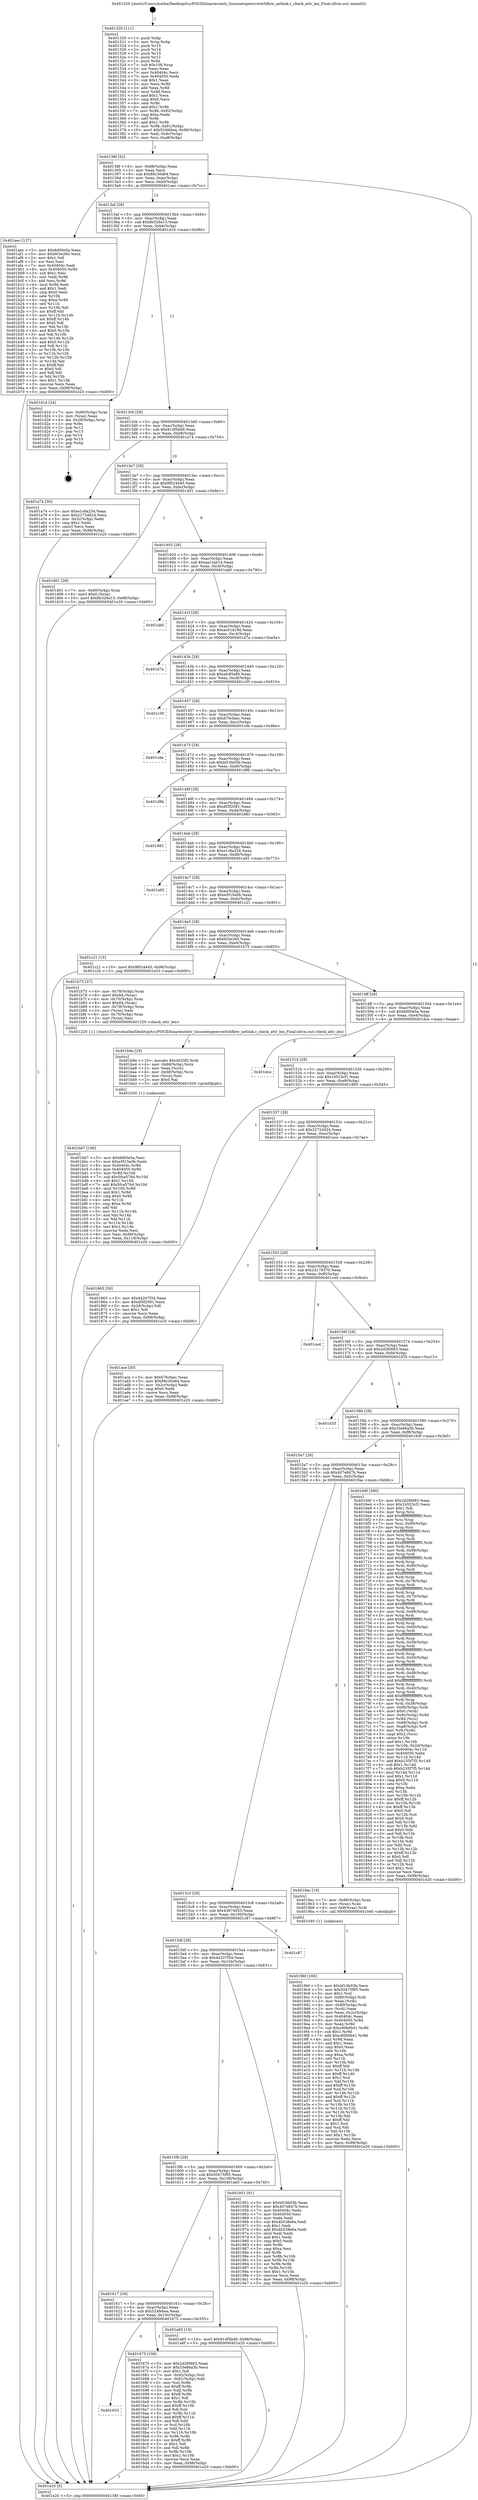 digraph "0x401320" {
  label = "0x401320 (/mnt/c/Users/mathe/Desktop/tcc/POCII/binaries/extr_linuxnetopenvswitchflow_netlink.c_check_attr_len_Final-ollvm.out::main(0))"
  labelloc = "t"
  node[shape=record]

  Entry [label="",width=0.3,height=0.3,shape=circle,fillcolor=black,style=filled]
  "0x40138f" [label="{
     0x40138f [32]\l
     | [instrs]\l
     &nbsp;&nbsp;0x40138f \<+6\>: mov -0x98(%rbp),%eax\l
     &nbsp;&nbsp;0x401395 \<+2\>: mov %eax,%ecx\l
     &nbsp;&nbsp;0x401397 \<+6\>: sub $0x88c30d64,%ecx\l
     &nbsp;&nbsp;0x40139d \<+6\>: mov %eax,-0xac(%rbp)\l
     &nbsp;&nbsp;0x4013a3 \<+6\>: mov %ecx,-0xb0(%rbp)\l
     &nbsp;&nbsp;0x4013a9 \<+6\>: je 0000000000401aec \<main+0x7cc\>\l
  }"]
  "0x401aec" [label="{
     0x401aec [137]\l
     | [instrs]\l
     &nbsp;&nbsp;0x401aec \<+5\>: mov $0x8d00e5a,%eax\l
     &nbsp;&nbsp;0x401af1 \<+5\>: mov $0x603e260,%ecx\l
     &nbsp;&nbsp;0x401af6 \<+2\>: mov $0x1,%dl\l
     &nbsp;&nbsp;0x401af8 \<+2\>: xor %esi,%esi\l
     &nbsp;&nbsp;0x401afa \<+7\>: mov 0x40404c,%edi\l
     &nbsp;&nbsp;0x401b01 \<+8\>: mov 0x404050,%r8d\l
     &nbsp;&nbsp;0x401b09 \<+3\>: sub $0x1,%esi\l
     &nbsp;&nbsp;0x401b0c \<+3\>: mov %edi,%r9d\l
     &nbsp;&nbsp;0x401b0f \<+3\>: add %esi,%r9d\l
     &nbsp;&nbsp;0x401b12 \<+4\>: imul %r9d,%edi\l
     &nbsp;&nbsp;0x401b16 \<+3\>: and $0x1,%edi\l
     &nbsp;&nbsp;0x401b19 \<+3\>: cmp $0x0,%edi\l
     &nbsp;&nbsp;0x401b1c \<+4\>: sete %r10b\l
     &nbsp;&nbsp;0x401b20 \<+4\>: cmp $0xa,%r8d\l
     &nbsp;&nbsp;0x401b24 \<+4\>: setl %r11b\l
     &nbsp;&nbsp;0x401b28 \<+3\>: mov %r10b,%bl\l
     &nbsp;&nbsp;0x401b2b \<+3\>: xor $0xff,%bl\l
     &nbsp;&nbsp;0x401b2e \<+3\>: mov %r11b,%r14b\l
     &nbsp;&nbsp;0x401b31 \<+4\>: xor $0xff,%r14b\l
     &nbsp;&nbsp;0x401b35 \<+3\>: xor $0x0,%dl\l
     &nbsp;&nbsp;0x401b38 \<+3\>: mov %bl,%r15b\l
     &nbsp;&nbsp;0x401b3b \<+4\>: and $0x0,%r15b\l
     &nbsp;&nbsp;0x401b3f \<+3\>: and %dl,%r10b\l
     &nbsp;&nbsp;0x401b42 \<+3\>: mov %r14b,%r12b\l
     &nbsp;&nbsp;0x401b45 \<+4\>: and $0x0,%r12b\l
     &nbsp;&nbsp;0x401b49 \<+3\>: and %dl,%r11b\l
     &nbsp;&nbsp;0x401b4c \<+3\>: or %r10b,%r15b\l
     &nbsp;&nbsp;0x401b4f \<+3\>: or %r11b,%r12b\l
     &nbsp;&nbsp;0x401b52 \<+3\>: xor %r12b,%r15b\l
     &nbsp;&nbsp;0x401b55 \<+3\>: or %r14b,%bl\l
     &nbsp;&nbsp;0x401b58 \<+3\>: xor $0xff,%bl\l
     &nbsp;&nbsp;0x401b5b \<+3\>: or $0x0,%dl\l
     &nbsp;&nbsp;0x401b5e \<+2\>: and %dl,%bl\l
     &nbsp;&nbsp;0x401b60 \<+3\>: or %bl,%r15b\l
     &nbsp;&nbsp;0x401b63 \<+4\>: test $0x1,%r15b\l
     &nbsp;&nbsp;0x401b67 \<+3\>: cmovne %ecx,%eax\l
     &nbsp;&nbsp;0x401b6a \<+6\>: mov %eax,-0x98(%rbp)\l
     &nbsp;&nbsp;0x401b70 \<+5\>: jmp 0000000000401e20 \<main+0xb00\>\l
  }"]
  "0x4013af" [label="{
     0x4013af [28]\l
     | [instrs]\l
     &nbsp;&nbsp;0x4013af \<+5\>: jmp 00000000004013b4 \<main+0x94\>\l
     &nbsp;&nbsp;0x4013b4 \<+6\>: mov -0xac(%rbp),%eax\l
     &nbsp;&nbsp;0x4013ba \<+5\>: sub $0x8b326e13,%eax\l
     &nbsp;&nbsp;0x4013bf \<+6\>: mov %eax,-0xb4(%rbp)\l
     &nbsp;&nbsp;0x4013c5 \<+6\>: je 0000000000401d1d \<main+0x9fd\>\l
  }"]
  Exit [label="",width=0.3,height=0.3,shape=circle,fillcolor=black,style=filled,peripheries=2]
  "0x401d1d" [label="{
     0x401d1d [24]\l
     | [instrs]\l
     &nbsp;&nbsp;0x401d1d \<+7\>: mov -0x90(%rbp),%rax\l
     &nbsp;&nbsp;0x401d24 \<+2\>: mov (%rax),%eax\l
     &nbsp;&nbsp;0x401d26 \<+4\>: lea -0x28(%rbp),%rsp\l
     &nbsp;&nbsp;0x401d2a \<+1\>: pop %rbx\l
     &nbsp;&nbsp;0x401d2b \<+2\>: pop %r12\l
     &nbsp;&nbsp;0x401d2d \<+2\>: pop %r13\l
     &nbsp;&nbsp;0x401d2f \<+2\>: pop %r14\l
     &nbsp;&nbsp;0x401d31 \<+2\>: pop %r15\l
     &nbsp;&nbsp;0x401d33 \<+1\>: pop %rbp\l
     &nbsp;&nbsp;0x401d34 \<+1\>: ret\l
  }"]
  "0x4013cb" [label="{
     0x4013cb [28]\l
     | [instrs]\l
     &nbsp;&nbsp;0x4013cb \<+5\>: jmp 00000000004013d0 \<main+0xb0\>\l
     &nbsp;&nbsp;0x4013d0 \<+6\>: mov -0xac(%rbp),%eax\l
     &nbsp;&nbsp;0x4013d6 \<+5\>: sub $0x914f5bd9,%eax\l
     &nbsp;&nbsp;0x4013db \<+6\>: mov %eax,-0xb8(%rbp)\l
     &nbsp;&nbsp;0x4013e1 \<+6\>: je 0000000000401a74 \<main+0x754\>\l
  }"]
  "0x401bb7" [label="{
     0x401bb7 [106]\l
     | [instrs]\l
     &nbsp;&nbsp;0x401bb7 \<+5\>: mov $0x8d00e5a,%esi\l
     &nbsp;&nbsp;0x401bbc \<+5\>: mov $0xe5f15e0b,%edx\l
     &nbsp;&nbsp;0x401bc1 \<+8\>: mov 0x40404c,%r8d\l
     &nbsp;&nbsp;0x401bc9 \<+8\>: mov 0x404050,%r9d\l
     &nbsp;&nbsp;0x401bd1 \<+3\>: mov %r8d,%r10d\l
     &nbsp;&nbsp;0x401bd4 \<+7\>: sub $0x5fca576d,%r10d\l
     &nbsp;&nbsp;0x401bdb \<+4\>: sub $0x1,%r10d\l
     &nbsp;&nbsp;0x401bdf \<+7\>: add $0x5fca576d,%r10d\l
     &nbsp;&nbsp;0x401be6 \<+4\>: imul %r10d,%r8d\l
     &nbsp;&nbsp;0x401bea \<+4\>: and $0x1,%r8d\l
     &nbsp;&nbsp;0x401bee \<+4\>: cmp $0x0,%r8d\l
     &nbsp;&nbsp;0x401bf2 \<+4\>: sete %r11b\l
     &nbsp;&nbsp;0x401bf6 \<+4\>: cmp $0xa,%r9d\l
     &nbsp;&nbsp;0x401bfa \<+3\>: setl %bl\l
     &nbsp;&nbsp;0x401bfd \<+3\>: mov %r11b,%r14b\l
     &nbsp;&nbsp;0x401c00 \<+3\>: and %bl,%r14b\l
     &nbsp;&nbsp;0x401c03 \<+3\>: xor %bl,%r11b\l
     &nbsp;&nbsp;0x401c06 \<+3\>: or %r11b,%r14b\l
     &nbsp;&nbsp;0x401c09 \<+4\>: test $0x1,%r14b\l
     &nbsp;&nbsp;0x401c0d \<+3\>: cmovne %edx,%esi\l
     &nbsp;&nbsp;0x401c10 \<+6\>: mov %esi,-0x98(%rbp)\l
     &nbsp;&nbsp;0x401c16 \<+6\>: mov %eax,-0x118(%rbp)\l
     &nbsp;&nbsp;0x401c1c \<+5\>: jmp 0000000000401e20 \<main+0xb00\>\l
  }"]
  "0x401a74" [label="{
     0x401a74 [30]\l
     | [instrs]\l
     &nbsp;&nbsp;0x401a74 \<+5\>: mov $0xe1c8a254,%eax\l
     &nbsp;&nbsp;0x401a79 \<+5\>: mov $0x2272dd24,%ecx\l
     &nbsp;&nbsp;0x401a7e \<+3\>: mov -0x2c(%rbp),%edx\l
     &nbsp;&nbsp;0x401a81 \<+3\>: cmp $0x1,%edx\l
     &nbsp;&nbsp;0x401a84 \<+3\>: cmovl %ecx,%eax\l
     &nbsp;&nbsp;0x401a87 \<+6\>: mov %eax,-0x98(%rbp)\l
     &nbsp;&nbsp;0x401a8d \<+5\>: jmp 0000000000401e20 \<main+0xb00\>\l
  }"]
  "0x4013e7" [label="{
     0x4013e7 [28]\l
     | [instrs]\l
     &nbsp;&nbsp;0x4013e7 \<+5\>: jmp 00000000004013ec \<main+0xcc\>\l
     &nbsp;&nbsp;0x4013ec \<+6\>: mov -0xac(%rbp),%eax\l
     &nbsp;&nbsp;0x4013f2 \<+5\>: sub $0x9f024445,%eax\l
     &nbsp;&nbsp;0x4013f7 \<+6\>: mov %eax,-0xbc(%rbp)\l
     &nbsp;&nbsp;0x4013fd \<+6\>: je 0000000000401d01 \<main+0x9e1\>\l
  }"]
  "0x401b9a" [label="{
     0x401b9a [29]\l
     | [instrs]\l
     &nbsp;&nbsp;0x401b9a \<+10\>: movabs $0x4020f2,%rdi\l
     &nbsp;&nbsp;0x401ba4 \<+4\>: mov -0x68(%rbp),%rcx\l
     &nbsp;&nbsp;0x401ba8 \<+2\>: mov %eax,(%rcx)\l
     &nbsp;&nbsp;0x401baa \<+4\>: mov -0x68(%rbp),%rcx\l
     &nbsp;&nbsp;0x401bae \<+2\>: mov (%rcx),%esi\l
     &nbsp;&nbsp;0x401bb0 \<+2\>: mov $0x0,%al\l
     &nbsp;&nbsp;0x401bb2 \<+5\>: call 0000000000401030 \<printf@plt\>\l
     | [calls]\l
     &nbsp;&nbsp;0x401030 \{1\} (unknown)\l
  }"]
  "0x401d01" [label="{
     0x401d01 [28]\l
     | [instrs]\l
     &nbsp;&nbsp;0x401d01 \<+7\>: mov -0x90(%rbp),%rax\l
     &nbsp;&nbsp;0x401d08 \<+6\>: movl $0x0,(%rax)\l
     &nbsp;&nbsp;0x401d0e \<+10\>: movl $0x8b326e13,-0x98(%rbp)\l
     &nbsp;&nbsp;0x401d18 \<+5\>: jmp 0000000000401e20 \<main+0xb00\>\l
  }"]
  "0x401403" [label="{
     0x401403 [28]\l
     | [instrs]\l
     &nbsp;&nbsp;0x401403 \<+5\>: jmp 0000000000401408 \<main+0xe8\>\l
     &nbsp;&nbsp;0x401408 \<+6\>: mov -0xac(%rbp),%eax\l
     &nbsp;&nbsp;0x40140e \<+5\>: sub $0xaa1cab14,%eax\l
     &nbsp;&nbsp;0x401413 \<+6\>: mov %eax,-0xc0(%rbp)\l
     &nbsp;&nbsp;0x401419 \<+6\>: je 0000000000401ab0 \<main+0x790\>\l
  }"]
  "0x4019bf" [label="{
     0x4019bf [166]\l
     | [instrs]\l
     &nbsp;&nbsp;0x4019bf \<+5\>: mov $0xbf10b03b,%ecx\l
     &nbsp;&nbsp;0x4019c4 \<+5\>: mov $0x50475f95,%edx\l
     &nbsp;&nbsp;0x4019c9 \<+3\>: mov $0x1,%sil\l
     &nbsp;&nbsp;0x4019cc \<+4\>: mov -0x80(%rbp),%rdi\l
     &nbsp;&nbsp;0x4019d0 \<+2\>: mov %eax,(%rdi)\l
     &nbsp;&nbsp;0x4019d2 \<+4\>: mov -0x80(%rbp),%rdi\l
     &nbsp;&nbsp;0x4019d6 \<+2\>: mov (%rdi),%eax\l
     &nbsp;&nbsp;0x4019d8 \<+3\>: mov %eax,-0x2c(%rbp)\l
     &nbsp;&nbsp;0x4019db \<+7\>: mov 0x40404c,%eax\l
     &nbsp;&nbsp;0x4019e2 \<+8\>: mov 0x404050,%r8d\l
     &nbsp;&nbsp;0x4019ea \<+3\>: mov %eax,%r9d\l
     &nbsp;&nbsp;0x4019ed \<+7\>: sub $0xc80b0b41,%r9d\l
     &nbsp;&nbsp;0x4019f4 \<+4\>: sub $0x1,%r9d\l
     &nbsp;&nbsp;0x4019f8 \<+7\>: add $0xc80b0b41,%r9d\l
     &nbsp;&nbsp;0x4019ff \<+4\>: imul %r9d,%eax\l
     &nbsp;&nbsp;0x401a03 \<+3\>: and $0x1,%eax\l
     &nbsp;&nbsp;0x401a06 \<+3\>: cmp $0x0,%eax\l
     &nbsp;&nbsp;0x401a09 \<+4\>: sete %r10b\l
     &nbsp;&nbsp;0x401a0d \<+4\>: cmp $0xa,%r8d\l
     &nbsp;&nbsp;0x401a11 \<+4\>: setl %r11b\l
     &nbsp;&nbsp;0x401a15 \<+3\>: mov %r10b,%bl\l
     &nbsp;&nbsp;0x401a18 \<+3\>: xor $0xff,%bl\l
     &nbsp;&nbsp;0x401a1b \<+3\>: mov %r11b,%r14b\l
     &nbsp;&nbsp;0x401a1e \<+4\>: xor $0xff,%r14b\l
     &nbsp;&nbsp;0x401a22 \<+4\>: xor $0x1,%sil\l
     &nbsp;&nbsp;0x401a26 \<+3\>: mov %bl,%r15b\l
     &nbsp;&nbsp;0x401a29 \<+4\>: and $0xff,%r15b\l
     &nbsp;&nbsp;0x401a2d \<+3\>: and %sil,%r10b\l
     &nbsp;&nbsp;0x401a30 \<+3\>: mov %r14b,%r12b\l
     &nbsp;&nbsp;0x401a33 \<+4\>: and $0xff,%r12b\l
     &nbsp;&nbsp;0x401a37 \<+3\>: and %sil,%r11b\l
     &nbsp;&nbsp;0x401a3a \<+3\>: or %r10b,%r15b\l
     &nbsp;&nbsp;0x401a3d \<+3\>: or %r11b,%r12b\l
     &nbsp;&nbsp;0x401a40 \<+3\>: xor %r12b,%r15b\l
     &nbsp;&nbsp;0x401a43 \<+3\>: or %r14b,%bl\l
     &nbsp;&nbsp;0x401a46 \<+3\>: xor $0xff,%bl\l
     &nbsp;&nbsp;0x401a49 \<+4\>: or $0x1,%sil\l
     &nbsp;&nbsp;0x401a4d \<+3\>: and %sil,%bl\l
     &nbsp;&nbsp;0x401a50 \<+3\>: or %bl,%r15b\l
     &nbsp;&nbsp;0x401a53 \<+4\>: test $0x1,%r15b\l
     &nbsp;&nbsp;0x401a57 \<+3\>: cmovne %edx,%ecx\l
     &nbsp;&nbsp;0x401a5a \<+6\>: mov %ecx,-0x98(%rbp)\l
     &nbsp;&nbsp;0x401a60 \<+5\>: jmp 0000000000401e20 \<main+0xb00\>\l
  }"]
  "0x401ab0" [label="{
     0x401ab0\l
  }", style=dashed]
  "0x40141f" [label="{
     0x40141f [28]\l
     | [instrs]\l
     &nbsp;&nbsp;0x40141f \<+5\>: jmp 0000000000401424 \<main+0x104\>\l
     &nbsp;&nbsp;0x401424 \<+6\>: mov -0xac(%rbp),%eax\l
     &nbsp;&nbsp;0x40142a \<+5\>: sub $0xac01d19d,%eax\l
     &nbsp;&nbsp;0x40142f \<+6\>: mov %eax,-0xc4(%rbp)\l
     &nbsp;&nbsp;0x401435 \<+6\>: je 0000000000401d7a \<main+0xa5a\>\l
  }"]
  "0x401320" [label="{
     0x401320 [111]\l
     | [instrs]\l
     &nbsp;&nbsp;0x401320 \<+1\>: push %rbp\l
     &nbsp;&nbsp;0x401321 \<+3\>: mov %rsp,%rbp\l
     &nbsp;&nbsp;0x401324 \<+2\>: push %r15\l
     &nbsp;&nbsp;0x401326 \<+2\>: push %r14\l
     &nbsp;&nbsp;0x401328 \<+2\>: push %r13\l
     &nbsp;&nbsp;0x40132a \<+2\>: push %r12\l
     &nbsp;&nbsp;0x40132c \<+1\>: push %rbx\l
     &nbsp;&nbsp;0x40132d \<+7\>: sub $0x108,%rsp\l
     &nbsp;&nbsp;0x401334 \<+2\>: xor %eax,%eax\l
     &nbsp;&nbsp;0x401336 \<+7\>: mov 0x40404c,%ecx\l
     &nbsp;&nbsp;0x40133d \<+7\>: mov 0x404050,%edx\l
     &nbsp;&nbsp;0x401344 \<+3\>: sub $0x1,%eax\l
     &nbsp;&nbsp;0x401347 \<+3\>: mov %ecx,%r8d\l
     &nbsp;&nbsp;0x40134a \<+3\>: add %eax,%r8d\l
     &nbsp;&nbsp;0x40134d \<+4\>: imul %r8d,%ecx\l
     &nbsp;&nbsp;0x401351 \<+3\>: and $0x1,%ecx\l
     &nbsp;&nbsp;0x401354 \<+3\>: cmp $0x0,%ecx\l
     &nbsp;&nbsp;0x401357 \<+4\>: sete %r9b\l
     &nbsp;&nbsp;0x40135b \<+4\>: and $0x1,%r9b\l
     &nbsp;&nbsp;0x40135f \<+7\>: mov %r9b,-0x92(%rbp)\l
     &nbsp;&nbsp;0x401366 \<+3\>: cmp $0xa,%edx\l
     &nbsp;&nbsp;0x401369 \<+4\>: setl %r9b\l
     &nbsp;&nbsp;0x40136d \<+4\>: and $0x1,%r9b\l
     &nbsp;&nbsp;0x401371 \<+7\>: mov %r9b,-0x91(%rbp)\l
     &nbsp;&nbsp;0x401378 \<+10\>: movl $0x524febea,-0x98(%rbp)\l
     &nbsp;&nbsp;0x401382 \<+6\>: mov %edi,-0x9c(%rbp)\l
     &nbsp;&nbsp;0x401388 \<+7\>: mov %rsi,-0xa8(%rbp)\l
  }"]
  "0x401d7a" [label="{
     0x401d7a\l
  }", style=dashed]
  "0x40143b" [label="{
     0x40143b [28]\l
     | [instrs]\l
     &nbsp;&nbsp;0x40143b \<+5\>: jmp 0000000000401440 \<main+0x120\>\l
     &nbsp;&nbsp;0x401440 \<+6\>: mov -0xac(%rbp),%eax\l
     &nbsp;&nbsp;0x401446 \<+5\>: sub $0xafc85a80,%eax\l
     &nbsp;&nbsp;0x40144b \<+6\>: mov %eax,-0xc8(%rbp)\l
     &nbsp;&nbsp;0x401451 \<+6\>: je 0000000000401c30 \<main+0x910\>\l
  }"]
  "0x401e20" [label="{
     0x401e20 [5]\l
     | [instrs]\l
     &nbsp;&nbsp;0x401e20 \<+5\>: jmp 000000000040138f \<main+0x6f\>\l
  }"]
  "0x401c30" [label="{
     0x401c30\l
  }", style=dashed]
  "0x401457" [label="{
     0x401457 [28]\l
     | [instrs]\l
     &nbsp;&nbsp;0x401457 \<+5\>: jmp 000000000040145c \<main+0x13c\>\l
     &nbsp;&nbsp;0x40145c \<+6\>: mov -0xac(%rbp),%eax\l
     &nbsp;&nbsp;0x401462 \<+5\>: sub $0xb76cfaec,%eax\l
     &nbsp;&nbsp;0x401467 \<+6\>: mov %eax,-0xcc(%rbp)\l
     &nbsp;&nbsp;0x40146d \<+6\>: je 0000000000401cde \<main+0x9be\>\l
  }"]
  "0x401633" [label="{
     0x401633\l
  }", style=dashed]
  "0x401cde" [label="{
     0x401cde\l
  }", style=dashed]
  "0x401473" [label="{
     0x401473 [28]\l
     | [instrs]\l
     &nbsp;&nbsp;0x401473 \<+5\>: jmp 0000000000401478 \<main+0x158\>\l
     &nbsp;&nbsp;0x401478 \<+6\>: mov -0xac(%rbp),%eax\l
     &nbsp;&nbsp;0x40147e \<+5\>: sub $0xbf10b03b,%eax\l
     &nbsp;&nbsp;0x401483 \<+6\>: mov %eax,-0xd0(%rbp)\l
     &nbsp;&nbsp;0x401489 \<+6\>: je 0000000000401d9b \<main+0xa7b\>\l
  }"]
  "0x401675" [label="{
     0x401675 [106]\l
     | [instrs]\l
     &nbsp;&nbsp;0x401675 \<+5\>: mov $0x2d2f0683,%eax\l
     &nbsp;&nbsp;0x40167a \<+5\>: mov $0x33e86a3b,%ecx\l
     &nbsp;&nbsp;0x40167f \<+2\>: mov $0x1,%dl\l
     &nbsp;&nbsp;0x401681 \<+7\>: mov -0x92(%rbp),%sil\l
     &nbsp;&nbsp;0x401688 \<+7\>: mov -0x91(%rbp),%dil\l
     &nbsp;&nbsp;0x40168f \<+3\>: mov %sil,%r8b\l
     &nbsp;&nbsp;0x401692 \<+4\>: xor $0xff,%r8b\l
     &nbsp;&nbsp;0x401696 \<+3\>: mov %dil,%r9b\l
     &nbsp;&nbsp;0x401699 \<+4\>: xor $0xff,%r9b\l
     &nbsp;&nbsp;0x40169d \<+3\>: xor $0x1,%dl\l
     &nbsp;&nbsp;0x4016a0 \<+3\>: mov %r8b,%r10b\l
     &nbsp;&nbsp;0x4016a3 \<+4\>: and $0xff,%r10b\l
     &nbsp;&nbsp;0x4016a7 \<+3\>: and %dl,%sil\l
     &nbsp;&nbsp;0x4016aa \<+3\>: mov %r9b,%r11b\l
     &nbsp;&nbsp;0x4016ad \<+4\>: and $0xff,%r11b\l
     &nbsp;&nbsp;0x4016b1 \<+3\>: and %dl,%dil\l
     &nbsp;&nbsp;0x4016b4 \<+3\>: or %sil,%r10b\l
     &nbsp;&nbsp;0x4016b7 \<+3\>: or %dil,%r11b\l
     &nbsp;&nbsp;0x4016ba \<+3\>: xor %r11b,%r10b\l
     &nbsp;&nbsp;0x4016bd \<+3\>: or %r9b,%r8b\l
     &nbsp;&nbsp;0x4016c0 \<+4\>: xor $0xff,%r8b\l
     &nbsp;&nbsp;0x4016c4 \<+3\>: or $0x1,%dl\l
     &nbsp;&nbsp;0x4016c7 \<+3\>: and %dl,%r8b\l
     &nbsp;&nbsp;0x4016ca \<+3\>: or %r8b,%r10b\l
     &nbsp;&nbsp;0x4016cd \<+4\>: test $0x1,%r10b\l
     &nbsp;&nbsp;0x4016d1 \<+3\>: cmovne %ecx,%eax\l
     &nbsp;&nbsp;0x4016d4 \<+6\>: mov %eax,-0x98(%rbp)\l
     &nbsp;&nbsp;0x4016da \<+5\>: jmp 0000000000401e20 \<main+0xb00\>\l
  }"]
  "0x401d9b" [label="{
     0x401d9b\l
  }", style=dashed]
  "0x40148f" [label="{
     0x40148f [28]\l
     | [instrs]\l
     &nbsp;&nbsp;0x40148f \<+5\>: jmp 0000000000401494 \<main+0x174\>\l
     &nbsp;&nbsp;0x401494 \<+6\>: mov -0xac(%rbp),%eax\l
     &nbsp;&nbsp;0x40149a \<+5\>: sub $0xdf3f2081,%eax\l
     &nbsp;&nbsp;0x40149f \<+6\>: mov %eax,-0xd4(%rbp)\l
     &nbsp;&nbsp;0x4014a5 \<+6\>: je 0000000000401883 \<main+0x563\>\l
  }"]
  "0x401617" [label="{
     0x401617 [28]\l
     | [instrs]\l
     &nbsp;&nbsp;0x401617 \<+5\>: jmp 000000000040161c \<main+0x2fc\>\l
     &nbsp;&nbsp;0x40161c \<+6\>: mov -0xac(%rbp),%eax\l
     &nbsp;&nbsp;0x401622 \<+5\>: sub $0x524febea,%eax\l
     &nbsp;&nbsp;0x401627 \<+6\>: mov %eax,-0x10c(%rbp)\l
     &nbsp;&nbsp;0x40162d \<+6\>: je 0000000000401675 \<main+0x355\>\l
  }"]
  "0x401883" [label="{
     0x401883\l
  }", style=dashed]
  "0x4014ab" [label="{
     0x4014ab [28]\l
     | [instrs]\l
     &nbsp;&nbsp;0x4014ab \<+5\>: jmp 00000000004014b0 \<main+0x190\>\l
     &nbsp;&nbsp;0x4014b0 \<+6\>: mov -0xac(%rbp),%eax\l
     &nbsp;&nbsp;0x4014b6 \<+5\>: sub $0xe1c8a254,%eax\l
     &nbsp;&nbsp;0x4014bb \<+6\>: mov %eax,-0xd8(%rbp)\l
     &nbsp;&nbsp;0x4014c1 \<+6\>: je 0000000000401a92 \<main+0x772\>\l
  }"]
  "0x401a65" [label="{
     0x401a65 [15]\l
     | [instrs]\l
     &nbsp;&nbsp;0x401a65 \<+10\>: movl $0x914f5bd9,-0x98(%rbp)\l
     &nbsp;&nbsp;0x401a6f \<+5\>: jmp 0000000000401e20 \<main+0xb00\>\l
  }"]
  "0x401a92" [label="{
     0x401a92\l
  }", style=dashed]
  "0x4014c7" [label="{
     0x4014c7 [28]\l
     | [instrs]\l
     &nbsp;&nbsp;0x4014c7 \<+5\>: jmp 00000000004014cc \<main+0x1ac\>\l
     &nbsp;&nbsp;0x4014cc \<+6\>: mov -0xac(%rbp),%eax\l
     &nbsp;&nbsp;0x4014d2 \<+5\>: sub $0xe5f15e0b,%eax\l
     &nbsp;&nbsp;0x4014d7 \<+6\>: mov %eax,-0xdc(%rbp)\l
     &nbsp;&nbsp;0x4014dd \<+6\>: je 0000000000401c21 \<main+0x901\>\l
  }"]
  "0x4015fb" [label="{
     0x4015fb [28]\l
     | [instrs]\l
     &nbsp;&nbsp;0x4015fb \<+5\>: jmp 0000000000401600 \<main+0x2e0\>\l
     &nbsp;&nbsp;0x401600 \<+6\>: mov -0xac(%rbp),%eax\l
     &nbsp;&nbsp;0x401606 \<+5\>: sub $0x50475f95,%eax\l
     &nbsp;&nbsp;0x40160b \<+6\>: mov %eax,-0x108(%rbp)\l
     &nbsp;&nbsp;0x401611 \<+6\>: je 0000000000401a65 \<main+0x745\>\l
  }"]
  "0x401c21" [label="{
     0x401c21 [15]\l
     | [instrs]\l
     &nbsp;&nbsp;0x401c21 \<+10\>: movl $0x9f024445,-0x98(%rbp)\l
     &nbsp;&nbsp;0x401c2b \<+5\>: jmp 0000000000401e20 \<main+0xb00\>\l
  }"]
  "0x4014e3" [label="{
     0x4014e3 [28]\l
     | [instrs]\l
     &nbsp;&nbsp;0x4014e3 \<+5\>: jmp 00000000004014e8 \<main+0x1c8\>\l
     &nbsp;&nbsp;0x4014e8 \<+6\>: mov -0xac(%rbp),%eax\l
     &nbsp;&nbsp;0x4014ee \<+5\>: sub $0x603e260,%eax\l
     &nbsp;&nbsp;0x4014f3 \<+6\>: mov %eax,-0xe0(%rbp)\l
     &nbsp;&nbsp;0x4014f9 \<+6\>: je 0000000000401b75 \<main+0x855\>\l
  }"]
  "0x401951" [label="{
     0x401951 [91]\l
     | [instrs]\l
     &nbsp;&nbsp;0x401951 \<+5\>: mov $0xbf10b03b,%eax\l
     &nbsp;&nbsp;0x401956 \<+5\>: mov $0x407e847b,%ecx\l
     &nbsp;&nbsp;0x40195b \<+7\>: mov 0x40404c,%edx\l
     &nbsp;&nbsp;0x401962 \<+7\>: mov 0x404050,%esi\l
     &nbsp;&nbsp;0x401969 \<+2\>: mov %edx,%edi\l
     &nbsp;&nbsp;0x40196b \<+6\>: sub $0x4b538e6a,%edi\l
     &nbsp;&nbsp;0x401971 \<+3\>: sub $0x1,%edi\l
     &nbsp;&nbsp;0x401974 \<+6\>: add $0x4b538e6a,%edi\l
     &nbsp;&nbsp;0x40197a \<+3\>: imul %edi,%edx\l
     &nbsp;&nbsp;0x40197d \<+3\>: and $0x1,%edx\l
     &nbsp;&nbsp;0x401980 \<+3\>: cmp $0x0,%edx\l
     &nbsp;&nbsp;0x401983 \<+4\>: sete %r8b\l
     &nbsp;&nbsp;0x401987 \<+3\>: cmp $0xa,%esi\l
     &nbsp;&nbsp;0x40198a \<+4\>: setl %r9b\l
     &nbsp;&nbsp;0x40198e \<+3\>: mov %r8b,%r10b\l
     &nbsp;&nbsp;0x401991 \<+3\>: and %r9b,%r10b\l
     &nbsp;&nbsp;0x401994 \<+3\>: xor %r9b,%r8b\l
     &nbsp;&nbsp;0x401997 \<+3\>: or %r8b,%r10b\l
     &nbsp;&nbsp;0x40199a \<+4\>: test $0x1,%r10b\l
     &nbsp;&nbsp;0x40199e \<+3\>: cmovne %ecx,%eax\l
     &nbsp;&nbsp;0x4019a1 \<+6\>: mov %eax,-0x98(%rbp)\l
     &nbsp;&nbsp;0x4019a7 \<+5\>: jmp 0000000000401e20 \<main+0xb00\>\l
  }"]
  "0x401b75" [label="{
     0x401b75 [37]\l
     | [instrs]\l
     &nbsp;&nbsp;0x401b75 \<+4\>: mov -0x78(%rbp),%rax\l
     &nbsp;&nbsp;0x401b79 \<+6\>: movl $0x64,(%rax)\l
     &nbsp;&nbsp;0x401b7f \<+4\>: mov -0x70(%rbp),%rax\l
     &nbsp;&nbsp;0x401b83 \<+6\>: movl $0x64,(%rax)\l
     &nbsp;&nbsp;0x401b89 \<+4\>: mov -0x78(%rbp),%rax\l
     &nbsp;&nbsp;0x401b8d \<+2\>: mov (%rax),%edi\l
     &nbsp;&nbsp;0x401b8f \<+4\>: mov -0x70(%rbp),%rax\l
     &nbsp;&nbsp;0x401b93 \<+2\>: mov (%rax),%esi\l
     &nbsp;&nbsp;0x401b95 \<+5\>: call 0000000000401220 \<check_attr_len\>\l
     | [calls]\l
     &nbsp;&nbsp;0x401220 \{1\} (/mnt/c/Users/mathe/Desktop/tcc/POCII/binaries/extr_linuxnetopenvswitchflow_netlink.c_check_attr_len_Final-ollvm.out::check_attr_len)\l
  }"]
  "0x4014ff" [label="{
     0x4014ff [28]\l
     | [instrs]\l
     &nbsp;&nbsp;0x4014ff \<+5\>: jmp 0000000000401504 \<main+0x1e4\>\l
     &nbsp;&nbsp;0x401504 \<+6\>: mov -0xac(%rbp),%eax\l
     &nbsp;&nbsp;0x40150a \<+5\>: sub $0x8d00e5a,%eax\l
     &nbsp;&nbsp;0x40150f \<+6\>: mov %eax,-0xe4(%rbp)\l
     &nbsp;&nbsp;0x401515 \<+6\>: je 0000000000401dce \<main+0xaae\>\l
  }"]
  "0x4015df" [label="{
     0x4015df [28]\l
     | [instrs]\l
     &nbsp;&nbsp;0x4015df \<+5\>: jmp 00000000004015e4 \<main+0x2c4\>\l
     &nbsp;&nbsp;0x4015e4 \<+6\>: mov -0xac(%rbp),%eax\l
     &nbsp;&nbsp;0x4015ea \<+5\>: sub $0x44207f34,%eax\l
     &nbsp;&nbsp;0x4015ef \<+6\>: mov %eax,-0x104(%rbp)\l
     &nbsp;&nbsp;0x4015f5 \<+6\>: je 0000000000401951 \<main+0x631\>\l
  }"]
  "0x401dce" [label="{
     0x401dce\l
  }", style=dashed]
  "0x40151b" [label="{
     0x40151b [28]\l
     | [instrs]\l
     &nbsp;&nbsp;0x40151b \<+5\>: jmp 0000000000401520 \<main+0x200\>\l
     &nbsp;&nbsp;0x401520 \<+6\>: mov -0xac(%rbp),%eax\l
     &nbsp;&nbsp;0x401526 \<+5\>: sub $0x1b523cf1,%eax\l
     &nbsp;&nbsp;0x40152b \<+6\>: mov %eax,-0xe8(%rbp)\l
     &nbsp;&nbsp;0x401531 \<+6\>: je 0000000000401865 \<main+0x545\>\l
  }"]
  "0x401c87" [label="{
     0x401c87\l
  }", style=dashed]
  "0x401865" [label="{
     0x401865 [30]\l
     | [instrs]\l
     &nbsp;&nbsp;0x401865 \<+5\>: mov $0x44207f34,%eax\l
     &nbsp;&nbsp;0x40186a \<+5\>: mov $0xdf3f2081,%ecx\l
     &nbsp;&nbsp;0x40186f \<+3\>: mov -0x2d(%rbp),%dl\l
     &nbsp;&nbsp;0x401872 \<+3\>: test $0x1,%dl\l
     &nbsp;&nbsp;0x401875 \<+3\>: cmovne %ecx,%eax\l
     &nbsp;&nbsp;0x401878 \<+6\>: mov %eax,-0x98(%rbp)\l
     &nbsp;&nbsp;0x40187e \<+5\>: jmp 0000000000401e20 \<main+0xb00\>\l
  }"]
  "0x401537" [label="{
     0x401537 [28]\l
     | [instrs]\l
     &nbsp;&nbsp;0x401537 \<+5\>: jmp 000000000040153c \<main+0x21c\>\l
     &nbsp;&nbsp;0x40153c \<+6\>: mov -0xac(%rbp),%eax\l
     &nbsp;&nbsp;0x401542 \<+5\>: sub $0x2272dd24,%eax\l
     &nbsp;&nbsp;0x401547 \<+6\>: mov %eax,-0xec(%rbp)\l
     &nbsp;&nbsp;0x40154d \<+6\>: je 0000000000401ace \<main+0x7ae\>\l
  }"]
  "0x4015c3" [label="{
     0x4015c3 [28]\l
     | [instrs]\l
     &nbsp;&nbsp;0x4015c3 \<+5\>: jmp 00000000004015c8 \<main+0x2a8\>\l
     &nbsp;&nbsp;0x4015c8 \<+6\>: mov -0xac(%rbp),%eax\l
     &nbsp;&nbsp;0x4015ce \<+5\>: sub $0x43674053,%eax\l
     &nbsp;&nbsp;0x4015d3 \<+6\>: mov %eax,-0x100(%rbp)\l
     &nbsp;&nbsp;0x4015d9 \<+6\>: je 0000000000401c87 \<main+0x967\>\l
  }"]
  "0x401ace" [label="{
     0x401ace [30]\l
     | [instrs]\l
     &nbsp;&nbsp;0x401ace \<+5\>: mov $0xb76cfaec,%eax\l
     &nbsp;&nbsp;0x401ad3 \<+5\>: mov $0x88c30d64,%ecx\l
     &nbsp;&nbsp;0x401ad8 \<+3\>: mov -0x2c(%rbp),%edx\l
     &nbsp;&nbsp;0x401adb \<+3\>: cmp $0x0,%edx\l
     &nbsp;&nbsp;0x401ade \<+3\>: cmove %ecx,%eax\l
     &nbsp;&nbsp;0x401ae1 \<+6\>: mov %eax,-0x98(%rbp)\l
     &nbsp;&nbsp;0x401ae7 \<+5\>: jmp 0000000000401e20 \<main+0xb00\>\l
  }"]
  "0x401553" [label="{
     0x401553 [28]\l
     | [instrs]\l
     &nbsp;&nbsp;0x401553 \<+5\>: jmp 0000000000401558 \<main+0x238\>\l
     &nbsp;&nbsp;0x401558 \<+6\>: mov -0xac(%rbp),%eax\l
     &nbsp;&nbsp;0x40155e \<+5\>: sub $0x24179370,%eax\l
     &nbsp;&nbsp;0x401563 \<+6\>: mov %eax,-0xf0(%rbp)\l
     &nbsp;&nbsp;0x401569 \<+6\>: je 0000000000401ced \<main+0x9cd\>\l
  }"]
  "0x4019ac" [label="{
     0x4019ac [19]\l
     | [instrs]\l
     &nbsp;&nbsp;0x4019ac \<+7\>: mov -0x88(%rbp),%rax\l
     &nbsp;&nbsp;0x4019b3 \<+3\>: mov (%rax),%rax\l
     &nbsp;&nbsp;0x4019b6 \<+4\>: mov 0x8(%rax),%rdi\l
     &nbsp;&nbsp;0x4019ba \<+5\>: call 0000000000401040 \<atoi@plt\>\l
     | [calls]\l
     &nbsp;&nbsp;0x401040 \{1\} (unknown)\l
  }"]
  "0x401ced" [label="{
     0x401ced\l
  }", style=dashed]
  "0x40156f" [label="{
     0x40156f [28]\l
     | [instrs]\l
     &nbsp;&nbsp;0x40156f \<+5\>: jmp 0000000000401574 \<main+0x254\>\l
     &nbsp;&nbsp;0x401574 \<+6\>: mov -0xac(%rbp),%eax\l
     &nbsp;&nbsp;0x40157a \<+5\>: sub $0x2d2f0683,%eax\l
     &nbsp;&nbsp;0x40157f \<+6\>: mov %eax,-0xf4(%rbp)\l
     &nbsp;&nbsp;0x401585 \<+6\>: je 0000000000401d35 \<main+0xa15\>\l
  }"]
  "0x4015a7" [label="{
     0x4015a7 [28]\l
     | [instrs]\l
     &nbsp;&nbsp;0x4015a7 \<+5\>: jmp 00000000004015ac \<main+0x28c\>\l
     &nbsp;&nbsp;0x4015ac \<+6\>: mov -0xac(%rbp),%eax\l
     &nbsp;&nbsp;0x4015b2 \<+5\>: sub $0x407e847b,%eax\l
     &nbsp;&nbsp;0x4015b7 \<+6\>: mov %eax,-0xfc(%rbp)\l
     &nbsp;&nbsp;0x4015bd \<+6\>: je 00000000004019ac \<main+0x68c\>\l
  }"]
  "0x401d35" [label="{
     0x401d35\l
  }", style=dashed]
  "0x40158b" [label="{
     0x40158b [28]\l
     | [instrs]\l
     &nbsp;&nbsp;0x40158b \<+5\>: jmp 0000000000401590 \<main+0x270\>\l
     &nbsp;&nbsp;0x401590 \<+6\>: mov -0xac(%rbp),%eax\l
     &nbsp;&nbsp;0x401596 \<+5\>: sub $0x33e86a3b,%eax\l
     &nbsp;&nbsp;0x40159b \<+6\>: mov %eax,-0xf8(%rbp)\l
     &nbsp;&nbsp;0x4015a1 \<+6\>: je 00000000004016df \<main+0x3bf\>\l
  }"]
  "0x4016df" [label="{
     0x4016df [390]\l
     | [instrs]\l
     &nbsp;&nbsp;0x4016df \<+5\>: mov $0x2d2f0683,%eax\l
     &nbsp;&nbsp;0x4016e4 \<+5\>: mov $0x1b523cf1,%ecx\l
     &nbsp;&nbsp;0x4016e9 \<+2\>: mov $0x1,%dl\l
     &nbsp;&nbsp;0x4016eb \<+3\>: mov %rsp,%rsi\l
     &nbsp;&nbsp;0x4016ee \<+4\>: add $0xfffffffffffffff0,%rsi\l
     &nbsp;&nbsp;0x4016f2 \<+3\>: mov %rsi,%rsp\l
     &nbsp;&nbsp;0x4016f5 \<+7\>: mov %rsi,-0x90(%rbp)\l
     &nbsp;&nbsp;0x4016fc \<+3\>: mov %rsp,%rsi\l
     &nbsp;&nbsp;0x4016ff \<+4\>: add $0xfffffffffffffff0,%rsi\l
     &nbsp;&nbsp;0x401703 \<+3\>: mov %rsi,%rsp\l
     &nbsp;&nbsp;0x401706 \<+3\>: mov %rsp,%rdi\l
     &nbsp;&nbsp;0x401709 \<+4\>: add $0xfffffffffffffff0,%rdi\l
     &nbsp;&nbsp;0x40170d \<+3\>: mov %rdi,%rsp\l
     &nbsp;&nbsp;0x401710 \<+7\>: mov %rdi,-0x88(%rbp)\l
     &nbsp;&nbsp;0x401717 \<+3\>: mov %rsp,%rdi\l
     &nbsp;&nbsp;0x40171a \<+4\>: add $0xfffffffffffffff0,%rdi\l
     &nbsp;&nbsp;0x40171e \<+3\>: mov %rdi,%rsp\l
     &nbsp;&nbsp;0x401721 \<+4\>: mov %rdi,-0x80(%rbp)\l
     &nbsp;&nbsp;0x401725 \<+3\>: mov %rsp,%rdi\l
     &nbsp;&nbsp;0x401728 \<+4\>: add $0xfffffffffffffff0,%rdi\l
     &nbsp;&nbsp;0x40172c \<+3\>: mov %rdi,%rsp\l
     &nbsp;&nbsp;0x40172f \<+4\>: mov %rdi,-0x78(%rbp)\l
     &nbsp;&nbsp;0x401733 \<+3\>: mov %rsp,%rdi\l
     &nbsp;&nbsp;0x401736 \<+4\>: add $0xfffffffffffffff0,%rdi\l
     &nbsp;&nbsp;0x40173a \<+3\>: mov %rdi,%rsp\l
     &nbsp;&nbsp;0x40173d \<+4\>: mov %rdi,-0x70(%rbp)\l
     &nbsp;&nbsp;0x401741 \<+3\>: mov %rsp,%rdi\l
     &nbsp;&nbsp;0x401744 \<+4\>: add $0xfffffffffffffff0,%rdi\l
     &nbsp;&nbsp;0x401748 \<+3\>: mov %rdi,%rsp\l
     &nbsp;&nbsp;0x40174b \<+4\>: mov %rdi,-0x68(%rbp)\l
     &nbsp;&nbsp;0x40174f \<+3\>: mov %rsp,%rdi\l
     &nbsp;&nbsp;0x401752 \<+4\>: add $0xfffffffffffffff0,%rdi\l
     &nbsp;&nbsp;0x401756 \<+3\>: mov %rdi,%rsp\l
     &nbsp;&nbsp;0x401759 \<+4\>: mov %rdi,-0x60(%rbp)\l
     &nbsp;&nbsp;0x40175d \<+3\>: mov %rsp,%rdi\l
     &nbsp;&nbsp;0x401760 \<+4\>: add $0xfffffffffffffff0,%rdi\l
     &nbsp;&nbsp;0x401764 \<+3\>: mov %rdi,%rsp\l
     &nbsp;&nbsp;0x401767 \<+4\>: mov %rdi,-0x58(%rbp)\l
     &nbsp;&nbsp;0x40176b \<+3\>: mov %rsp,%rdi\l
     &nbsp;&nbsp;0x40176e \<+4\>: add $0xfffffffffffffff0,%rdi\l
     &nbsp;&nbsp;0x401772 \<+3\>: mov %rdi,%rsp\l
     &nbsp;&nbsp;0x401775 \<+4\>: mov %rdi,-0x50(%rbp)\l
     &nbsp;&nbsp;0x401779 \<+3\>: mov %rsp,%rdi\l
     &nbsp;&nbsp;0x40177c \<+4\>: add $0xfffffffffffffff0,%rdi\l
     &nbsp;&nbsp;0x401780 \<+3\>: mov %rdi,%rsp\l
     &nbsp;&nbsp;0x401783 \<+4\>: mov %rdi,-0x48(%rbp)\l
     &nbsp;&nbsp;0x401787 \<+3\>: mov %rsp,%rdi\l
     &nbsp;&nbsp;0x40178a \<+4\>: add $0xfffffffffffffff0,%rdi\l
     &nbsp;&nbsp;0x40178e \<+3\>: mov %rdi,%rsp\l
     &nbsp;&nbsp;0x401791 \<+4\>: mov %rdi,-0x40(%rbp)\l
     &nbsp;&nbsp;0x401795 \<+3\>: mov %rsp,%rdi\l
     &nbsp;&nbsp;0x401798 \<+4\>: add $0xfffffffffffffff0,%rdi\l
     &nbsp;&nbsp;0x40179c \<+3\>: mov %rdi,%rsp\l
     &nbsp;&nbsp;0x40179f \<+4\>: mov %rdi,-0x38(%rbp)\l
     &nbsp;&nbsp;0x4017a3 \<+7\>: mov -0x90(%rbp),%rdi\l
     &nbsp;&nbsp;0x4017aa \<+6\>: movl $0x0,(%rdi)\l
     &nbsp;&nbsp;0x4017b0 \<+7\>: mov -0x9c(%rbp),%r8d\l
     &nbsp;&nbsp;0x4017b7 \<+3\>: mov %r8d,(%rsi)\l
     &nbsp;&nbsp;0x4017ba \<+7\>: mov -0x88(%rbp),%rdi\l
     &nbsp;&nbsp;0x4017c1 \<+7\>: mov -0xa8(%rbp),%r9\l
     &nbsp;&nbsp;0x4017c8 \<+3\>: mov %r9,(%rdi)\l
     &nbsp;&nbsp;0x4017cb \<+3\>: cmpl $0x2,(%rsi)\l
     &nbsp;&nbsp;0x4017ce \<+4\>: setne %r10b\l
     &nbsp;&nbsp;0x4017d2 \<+4\>: and $0x1,%r10b\l
     &nbsp;&nbsp;0x4017d6 \<+4\>: mov %r10b,-0x2d(%rbp)\l
     &nbsp;&nbsp;0x4017da \<+8\>: mov 0x40404c,%r11d\l
     &nbsp;&nbsp;0x4017e2 \<+7\>: mov 0x404050,%ebx\l
     &nbsp;&nbsp;0x4017e9 \<+3\>: mov %r11d,%r14d\l
     &nbsp;&nbsp;0x4017ec \<+7\>: add $0xb235f7f5,%r14d\l
     &nbsp;&nbsp;0x4017f3 \<+4\>: sub $0x1,%r14d\l
     &nbsp;&nbsp;0x4017f7 \<+7\>: sub $0xb235f7f5,%r14d\l
     &nbsp;&nbsp;0x4017fe \<+4\>: imul %r14d,%r11d\l
     &nbsp;&nbsp;0x401802 \<+4\>: and $0x1,%r11d\l
     &nbsp;&nbsp;0x401806 \<+4\>: cmp $0x0,%r11d\l
     &nbsp;&nbsp;0x40180a \<+4\>: sete %r10b\l
     &nbsp;&nbsp;0x40180e \<+3\>: cmp $0xa,%ebx\l
     &nbsp;&nbsp;0x401811 \<+4\>: setl %r15b\l
     &nbsp;&nbsp;0x401815 \<+3\>: mov %r10b,%r12b\l
     &nbsp;&nbsp;0x401818 \<+4\>: xor $0xff,%r12b\l
     &nbsp;&nbsp;0x40181c \<+3\>: mov %r15b,%r13b\l
     &nbsp;&nbsp;0x40181f \<+4\>: xor $0xff,%r13b\l
     &nbsp;&nbsp;0x401823 \<+3\>: xor $0x0,%dl\l
     &nbsp;&nbsp;0x401826 \<+3\>: mov %r12b,%sil\l
     &nbsp;&nbsp;0x401829 \<+4\>: and $0x0,%sil\l
     &nbsp;&nbsp;0x40182d \<+3\>: and %dl,%r10b\l
     &nbsp;&nbsp;0x401830 \<+3\>: mov %r13b,%dil\l
     &nbsp;&nbsp;0x401833 \<+4\>: and $0x0,%dil\l
     &nbsp;&nbsp;0x401837 \<+3\>: and %dl,%r15b\l
     &nbsp;&nbsp;0x40183a \<+3\>: or %r10b,%sil\l
     &nbsp;&nbsp;0x40183d \<+3\>: or %r15b,%dil\l
     &nbsp;&nbsp;0x401840 \<+3\>: xor %dil,%sil\l
     &nbsp;&nbsp;0x401843 \<+3\>: or %r13b,%r12b\l
     &nbsp;&nbsp;0x401846 \<+4\>: xor $0xff,%r12b\l
     &nbsp;&nbsp;0x40184a \<+3\>: or $0x0,%dl\l
     &nbsp;&nbsp;0x40184d \<+3\>: and %dl,%r12b\l
     &nbsp;&nbsp;0x401850 \<+3\>: or %r12b,%sil\l
     &nbsp;&nbsp;0x401853 \<+4\>: test $0x1,%sil\l
     &nbsp;&nbsp;0x401857 \<+3\>: cmovne %ecx,%eax\l
     &nbsp;&nbsp;0x40185a \<+6\>: mov %eax,-0x98(%rbp)\l
     &nbsp;&nbsp;0x401860 \<+5\>: jmp 0000000000401e20 \<main+0xb00\>\l
  }"]
  Entry -> "0x401320" [label=" 1"]
  "0x40138f" -> "0x401aec" [label=" 1"]
  "0x40138f" -> "0x4013af" [label=" 12"]
  "0x401d1d" -> Exit [label=" 1"]
  "0x4013af" -> "0x401d1d" [label=" 1"]
  "0x4013af" -> "0x4013cb" [label=" 11"]
  "0x401d01" -> "0x401e20" [label=" 1"]
  "0x4013cb" -> "0x401a74" [label=" 1"]
  "0x4013cb" -> "0x4013e7" [label=" 10"]
  "0x401c21" -> "0x401e20" [label=" 1"]
  "0x4013e7" -> "0x401d01" [label=" 1"]
  "0x4013e7" -> "0x401403" [label=" 9"]
  "0x401bb7" -> "0x401e20" [label=" 1"]
  "0x401403" -> "0x401ab0" [label=" 0"]
  "0x401403" -> "0x40141f" [label=" 9"]
  "0x401b9a" -> "0x401bb7" [label=" 1"]
  "0x40141f" -> "0x401d7a" [label=" 0"]
  "0x40141f" -> "0x40143b" [label=" 9"]
  "0x401aec" -> "0x401e20" [label=" 1"]
  "0x40143b" -> "0x401c30" [label=" 0"]
  "0x40143b" -> "0x401457" [label=" 9"]
  "0x401ace" -> "0x401e20" [label=" 1"]
  "0x401457" -> "0x401cde" [label=" 0"]
  "0x401457" -> "0x401473" [label=" 9"]
  "0x401a74" -> "0x401e20" [label=" 1"]
  "0x401473" -> "0x401d9b" [label=" 0"]
  "0x401473" -> "0x40148f" [label=" 9"]
  "0x401a65" -> "0x401e20" [label=" 1"]
  "0x40148f" -> "0x401883" [label=" 0"]
  "0x40148f" -> "0x4014ab" [label=" 9"]
  "0x4019ac" -> "0x4019bf" [label=" 1"]
  "0x4014ab" -> "0x401a92" [label=" 0"]
  "0x4014ab" -> "0x4014c7" [label=" 9"]
  "0x401951" -> "0x401e20" [label=" 1"]
  "0x4014c7" -> "0x401c21" [label=" 1"]
  "0x4014c7" -> "0x4014e3" [label=" 8"]
  "0x4016df" -> "0x401e20" [label=" 1"]
  "0x4014e3" -> "0x401b75" [label=" 1"]
  "0x4014e3" -> "0x4014ff" [label=" 7"]
  "0x401b75" -> "0x401b9a" [label=" 1"]
  "0x4014ff" -> "0x401dce" [label=" 0"]
  "0x4014ff" -> "0x40151b" [label=" 7"]
  "0x401320" -> "0x40138f" [label=" 1"]
  "0x40151b" -> "0x401865" [label=" 1"]
  "0x40151b" -> "0x401537" [label=" 6"]
  "0x401675" -> "0x401e20" [label=" 1"]
  "0x401537" -> "0x401ace" [label=" 1"]
  "0x401537" -> "0x401553" [label=" 5"]
  "0x401617" -> "0x401675" [label=" 1"]
  "0x401553" -> "0x401ced" [label=" 0"]
  "0x401553" -> "0x40156f" [label=" 5"]
  "0x4019bf" -> "0x401e20" [label=" 1"]
  "0x40156f" -> "0x401d35" [label=" 0"]
  "0x40156f" -> "0x40158b" [label=" 5"]
  "0x4015fb" -> "0x401a65" [label=" 1"]
  "0x40158b" -> "0x4016df" [label=" 1"]
  "0x40158b" -> "0x4015a7" [label=" 4"]
  "0x4015fb" -> "0x401617" [label=" 1"]
  "0x4015a7" -> "0x4019ac" [label=" 1"]
  "0x4015a7" -> "0x4015c3" [label=" 3"]
  "0x401617" -> "0x401633" [label=" 0"]
  "0x4015c3" -> "0x401c87" [label=" 0"]
  "0x4015c3" -> "0x4015df" [label=" 3"]
  "0x401e20" -> "0x40138f" [label=" 12"]
  "0x4015df" -> "0x401951" [label=" 1"]
  "0x4015df" -> "0x4015fb" [label=" 2"]
  "0x401865" -> "0x401e20" [label=" 1"]
}
